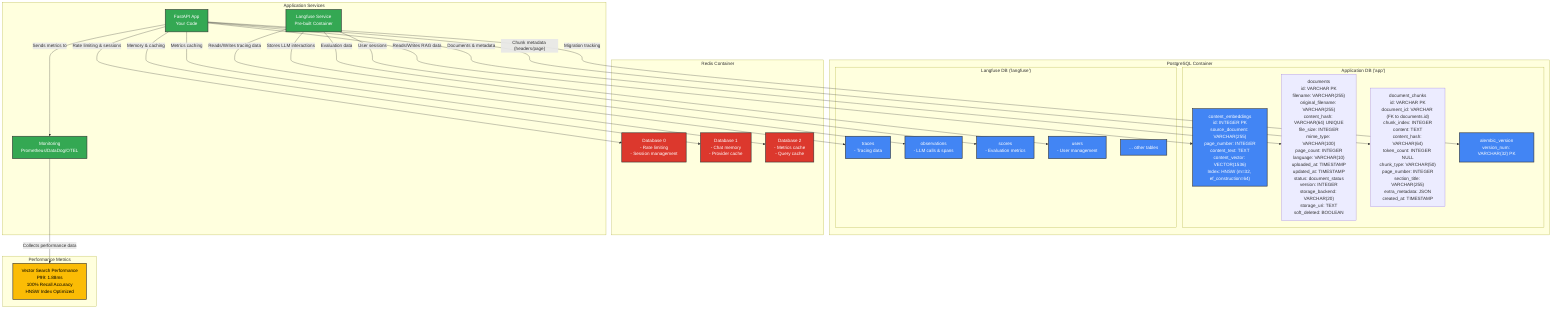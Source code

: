 graph TD
    subgraph "PostgreSQL Container"
        direction LR
        subgraph "Application DB ('app')"
            T1["content_embeddings<br/>id: INTEGER PK<br/>source_document: VARCHAR(255)<br/>page_number: INTEGER<br/>content_text: TEXT<br/>content_vector: VECTOR(1536)<br/>Index: HNSW (m=32, ef_construction=64)"]
            T2["documents<br/>id: VARCHAR PK<br/>filename: VARCHAR(255)<br/>original_filename: VARCHAR(255)<br/>content_hash: VARCHAR(64) UNIQUE<br/>file_size: INTEGER<br/>mime_type: VARCHAR(100)<br/>page_count: INTEGER<br/>language: VARCHAR(10)<br/>uploaded_at: TIMESTAMP<br/>updated_at: TIMESTAMP<br/>status: document_status<br/>version: INTEGER<br/>storage_backend: VARCHAR(20)<br/>storage_uri: TEXT<br/>soft_deleted: BOOLEAN"]
            T4["document_chunks<br/>id: VARCHAR PK<br/>document_id: VARCHAR (FK to documents.id)<br/>chunk_index: INTEGER<br/>content: TEXT<br/>content_hash: VARCHAR(64)<br/>token_count: INTEGER NULL<br/>chunk_type: VARCHAR(50)<br/>page_number: INTEGER<br/>section_title: VARCHAR(255)<br/>extra_metadata: JSON<br/>created_at: TIMESTAMP"]
            T3["alembic_version<br/>version_num: VARCHAR(32) PK"]
        end

        subgraph "Langfuse DB ('langfuse')"
            LT[traces<br/>- Tracing data]
            LO[observations<br/>- LLM calls & spans]
            LS[scores<br/>- Evaluation metrics]
            LU[users<br/>- User management]
            Note1[... other tables]
        end
    end

    subgraph "Redis Container"
        R1[Database 0<br/>- Rate limiting<br/>- Session management]
        R2[Database 1<br/>- Chat memory<br/>- Provider cache]
        R3[Database 2<br/>- Metrics cache<br/>- Query cache]
    end

    subgraph "Application Services"
        App[FastAPI App<br/>Your Code]
        LangfuseSvc[Langfuse Service<br/>Pre-built Container]
        MonitoringSvc[Monitoring<br/>Prometheus/DataDog/OTEL]
    end

    subgraph "Performance Metrics"
        PM[Vector Search Performance<br/>P99: 1.88ms<br/>100% Recall Accuracy<br/>HNSW Index Optimized]
    end

    App -- "Reads/Writes RAG data" --> T1
    App -- "Documents & metadata" --> T2
    App -- "Chunk metadata (headers/page)" --> T4
    App -- "Migration tracking" --> T3
    App -- "Rate limiting & sessions" --> R1
    App -- "Memory & caching" --> R2
    App -- "Metrics caching" --> R3
    LangfuseSvc -- "Reads/Writes tracing data" --> LT
    LangfuseSvc -- "Stores LLM interactions" --> LO
    LangfuseSvc -- "Evaluation data" --> LS
    LangfuseSvc -- "User sessions" --> LU 
    MonitoringSvc -- "Collects performance data" --> PM
    App -- "Sends metrics to" --> MonitoringSvc

    classDef database fill:#4285F4,stroke:#333,stroke-width:2px,color:white;
    classDef redis fill:#DC382D,stroke:#333,stroke-width:2px,color:white;
    classDef service fill:#34A853,stroke:#333,stroke-width:2px,color:white;
    classDef performance fill:#FBBC05,stroke:#333,stroke-width:2px,color:black;

    class T1,T3,LT,LO,LS,LU,Note1 database;
    class R1,R2,R3 redis;
    class App,LangfuseSvc,MonitoringSvc service;
    class PM performance;
